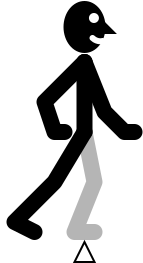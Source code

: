 <?xml version="1.0" encoding="UTF-8"?>
<dia:diagram xmlns:dia="http://www.lysator.liu.se/~alla/dia/">
  <dia:layer name="Segundo plano" visible="true" connectable="true" active="true">
    <dia:object type="Standard - PolyLine" version="0" id="O0">
      <dia:attribute name="obj_pos">
        <dia:point val="29.5,19"/>
      </dia:attribute>
      <dia:attribute name="obj_bb">
        <dia:rectangle val="28.409,18.529;30.416,24.4"/>
      </dia:attribute>
      <dia:attribute name="poly_points">
        <dia:point val="29.5,19"/>
        <dia:point val="30,21.5"/>
        <dia:point val="29,24"/>
        <dia:point val="30,24"/>
      </dia:attribute>
      <dia:attribute name="line_color">
        <dia:color val="#b5b5b5ff"/>
      </dia:attribute>
      <dia:attribute name="line_width">
        <dia:real val="0.8"/>
      </dia:attribute>
      <dia:attribute name="line_join">
        <dia:enum val="1"/>
      </dia:attribute>
      <dia:attribute name="line_caps">
        <dia:enum val="1"/>
      </dia:attribute>
    </dia:object>
    <dia:object type="Standard - PolyLine" version="0" id="O1">
      <dia:attribute name="obj_pos">
        <dia:point val="29.5,19"/>
      </dia:attribute>
      <dia:attribute name="obj_bb">
        <dia:rectangle val="25.325,18.451;30.049,24.537"/>
      </dia:attribute>
      <dia:attribute name="poly_points">
        <dia:point val="29.5,19"/>
        <dia:point val="28,21.5"/>
        <dia:point val="26,23.5"/>
        <dia:point val="27,24"/>
      </dia:attribute>
      <dia:attribute name="line_width">
        <dia:real val="0.8"/>
      </dia:attribute>
      <dia:attribute name="line_join">
        <dia:enum val="1"/>
      </dia:attribute>
      <dia:attribute name="line_caps">
        <dia:enum val="1"/>
      </dia:attribute>
    </dia:object>
    <dia:object type="Standard - PolyLine" version="0" id="O2">
      <dia:attribute name="obj_pos">
        <dia:point val="29.5,15.5"/>
      </dia:attribute>
      <dia:attribute name="obj_bb">
        <dia:rectangle val="29.1,15.1;29.9,19.4"/>
      </dia:attribute>
      <dia:attribute name="poly_points">
        <dia:point val="29.5,15.5"/>
        <dia:point val="29.5,19"/>
      </dia:attribute>
      <dia:attribute name="line_width">
        <dia:real val="0.8"/>
      </dia:attribute>
      <dia:attribute name="line_join">
        <dia:enum val="1"/>
      </dia:attribute>
      <dia:attribute name="line_caps">
        <dia:enum val="1"/>
      </dia:attribute>
    </dia:object>
    <dia:object type="Standard - PolyLine" version="0" id="O3">
      <dia:attribute name="obj_pos">
        <dia:point val="29.5,15.5"/>
      </dia:attribute>
      <dia:attribute name="obj_bb">
        <dia:rectangle val="28.98,14.98;32.4,19.4"/>
      </dia:attribute>
      <dia:attribute name="poly_points">
        <dia:point val="29.5,15.5"/>
        <dia:point val="30.5,18"/>
        <dia:point val="31.5,19"/>
        <dia:point val="32,19"/>
      </dia:attribute>
      <dia:attribute name="line_width">
        <dia:real val="0.8"/>
      </dia:attribute>
      <dia:attribute name="line_join">
        <dia:enum val="1"/>
      </dia:attribute>
      <dia:attribute name="line_caps">
        <dia:enum val="1"/>
      </dia:attribute>
    </dia:object>
    <dia:object type="Standard - PolyLine" version="0" id="O4">
      <dia:attribute name="obj_pos">
        <dia:point val="29.5,15.5"/>
      </dia:attribute>
      <dia:attribute name="obj_bb">
        <dia:rectangle val="27.042,14.934;30.066,19.4"/>
      </dia:attribute>
      <dia:attribute name="poly_points">
        <dia:point val="29.5,15.5"/>
        <dia:point val="27.5,17.5"/>
        <dia:point val="28,19"/>
        <dia:point val="28.5,19"/>
      </dia:attribute>
      <dia:attribute name="line_width">
        <dia:real val="0.8"/>
      </dia:attribute>
      <dia:attribute name="line_join">
        <dia:enum val="1"/>
      </dia:attribute>
      <dia:attribute name="line_caps">
        <dia:enum val="1"/>
      </dia:attribute>
    </dia:object>
    <dia:object type="Standard - Polygon" version="0" id="O5">
      <dia:attribute name="obj_pos">
        <dia:point val="29.5,24.5"/>
      </dia:attribute>
      <dia:attribute name="obj_bb">
        <dia:rectangle val="28.919,24.388;30.081,25.55"/>
      </dia:attribute>
      <dia:attribute name="poly_points">
        <dia:point val="29.5,24.5"/>
        <dia:point val="30,25.5"/>
        <dia:point val="29,25.5"/>
      </dia:attribute>
      <dia:attribute name="show_background">
        <dia:boolean val="false"/>
      </dia:attribute>
    </dia:object>
    <dia:group>
      <dia:attribute name="meta">
        <dia:composite type="dict"/>
      </dia:attribute>
      <dia:attribute name="matrix"/>
      <dia:group>
        <dia:attribute name="meta">
          <dia:composite type="dict"/>
        </dia:attribute>
        <dia:attribute name="matrix"/>
        <dia:object type="Standard - Ellipse" version="0" id="O6">
          <dia:attribute name="obj_pos">
            <dia:point val="28.5,12.5"/>
          </dia:attribute>
          <dia:attribute name="obj_bb">
            <dia:rectangle val="28.45,12.45;30.55,15.05"/>
          </dia:attribute>
          <dia:attribute name="elem_corner">
            <dia:point val="28.5,12.5"/>
          </dia:attribute>
          <dia:attribute name="elem_width">
            <dia:real val="2"/>
          </dia:attribute>
          <dia:attribute name="elem_height">
            <dia:real val="2.5"/>
          </dia:attribute>
          <dia:attribute name="border_width">
            <dia:real val="0.1"/>
          </dia:attribute>
          <dia:attribute name="inner_color">
            <dia:color val="#000000ff"/>
          </dia:attribute>
        </dia:object>
        <dia:object type="Standard - Polygon" version="0" id="O7">
          <dia:attribute name="obj_pos">
            <dia:point val="30.5,13.55"/>
          </dia:attribute>
          <dia:attribute name="obj_bb">
            <dia:rectangle val="30.45,13.429;31.121,14.1"/>
          </dia:attribute>
          <dia:attribute name="poly_points">
            <dia:point val="30.5,13.55"/>
            <dia:point val="31,14.05"/>
            <dia:point val="30.5,14.05"/>
          </dia:attribute>
          <dia:attribute name="inner_color">
            <dia:color val="#000000ff"/>
          </dia:attribute>
          <dia:attribute name="show_background">
            <dia:boolean val="true"/>
          </dia:attribute>
        </dia:object>
      </dia:group>
      <dia:object type="Standard - Ellipse" version="0" id="O8">
        <dia:attribute name="obj_pos">
          <dia:point val="29.672,13"/>
        </dia:attribute>
        <dia:attribute name="obj_bb">
          <dia:rectangle val="29.622,12.95;30.322,13.65"/>
        </dia:attribute>
        <dia:attribute name="elem_corner">
          <dia:point val="29.672,13"/>
        </dia:attribute>
        <dia:attribute name="elem_width">
          <dia:real val="0.6"/>
        </dia:attribute>
        <dia:attribute name="elem_height">
          <dia:real val="0.6"/>
        </dia:attribute>
      </dia:object>
      <dia:object type="Standard - BezierLine" version="0" id="O9">
        <dia:attribute name="obj_pos">
          <dia:point val="29.9,14.3"/>
        </dia:attribute>
        <dia:attribute name="obj_bb">
          <dia:rectangle val="29.688,14.088;30.582,14.632"/>
        </dia:attribute>
        <dia:attribute name="bez_points">
          <dia:point val="29.9,14.3"/>
          <dia:point val="30,14.4"/>
          <dia:point val="30.2,14.5"/>
          <dia:point val="30.4,14.45"/>
        </dia:attribute>
        <dia:attribute name="corner_types">
          <dia:enum val="0"/>
          <dia:enum val="0"/>
        </dia:attribute>
        <dia:attribute name="line_color">
          <dia:color val="#ffffffff"/>
        </dia:attribute>
        <dia:attribute name="line_width">
          <dia:real val="0.3"/>
        </dia:attribute>
        <dia:attribute name="line_join">
          <dia:enum val="1"/>
        </dia:attribute>
        <dia:attribute name="line_caps">
          <dia:enum val="1"/>
        </dia:attribute>
      </dia:object>
    </dia:group>
  </dia:layer>
</dia:diagram>
